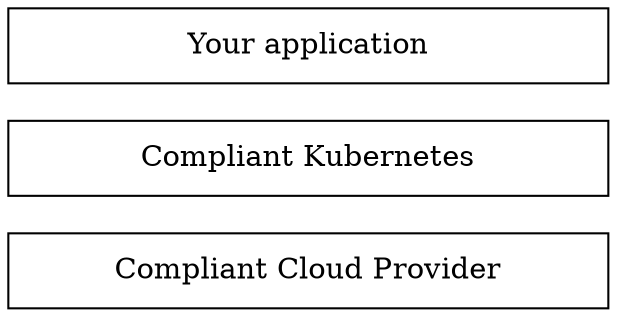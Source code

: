 digraph system {
  rankdir=LR
  node [shape=box, width="4pt"];
  edge [minlen="0pt", style="invis"];

  "Your application" -> {
  "Compliant Kubernetes"[
    image="logo.png",
    imagepos="ml",
    imagescale=true,
    fixedsize=true
  ] } -> {
    "Compliant Cloud Provider"
  }
}

